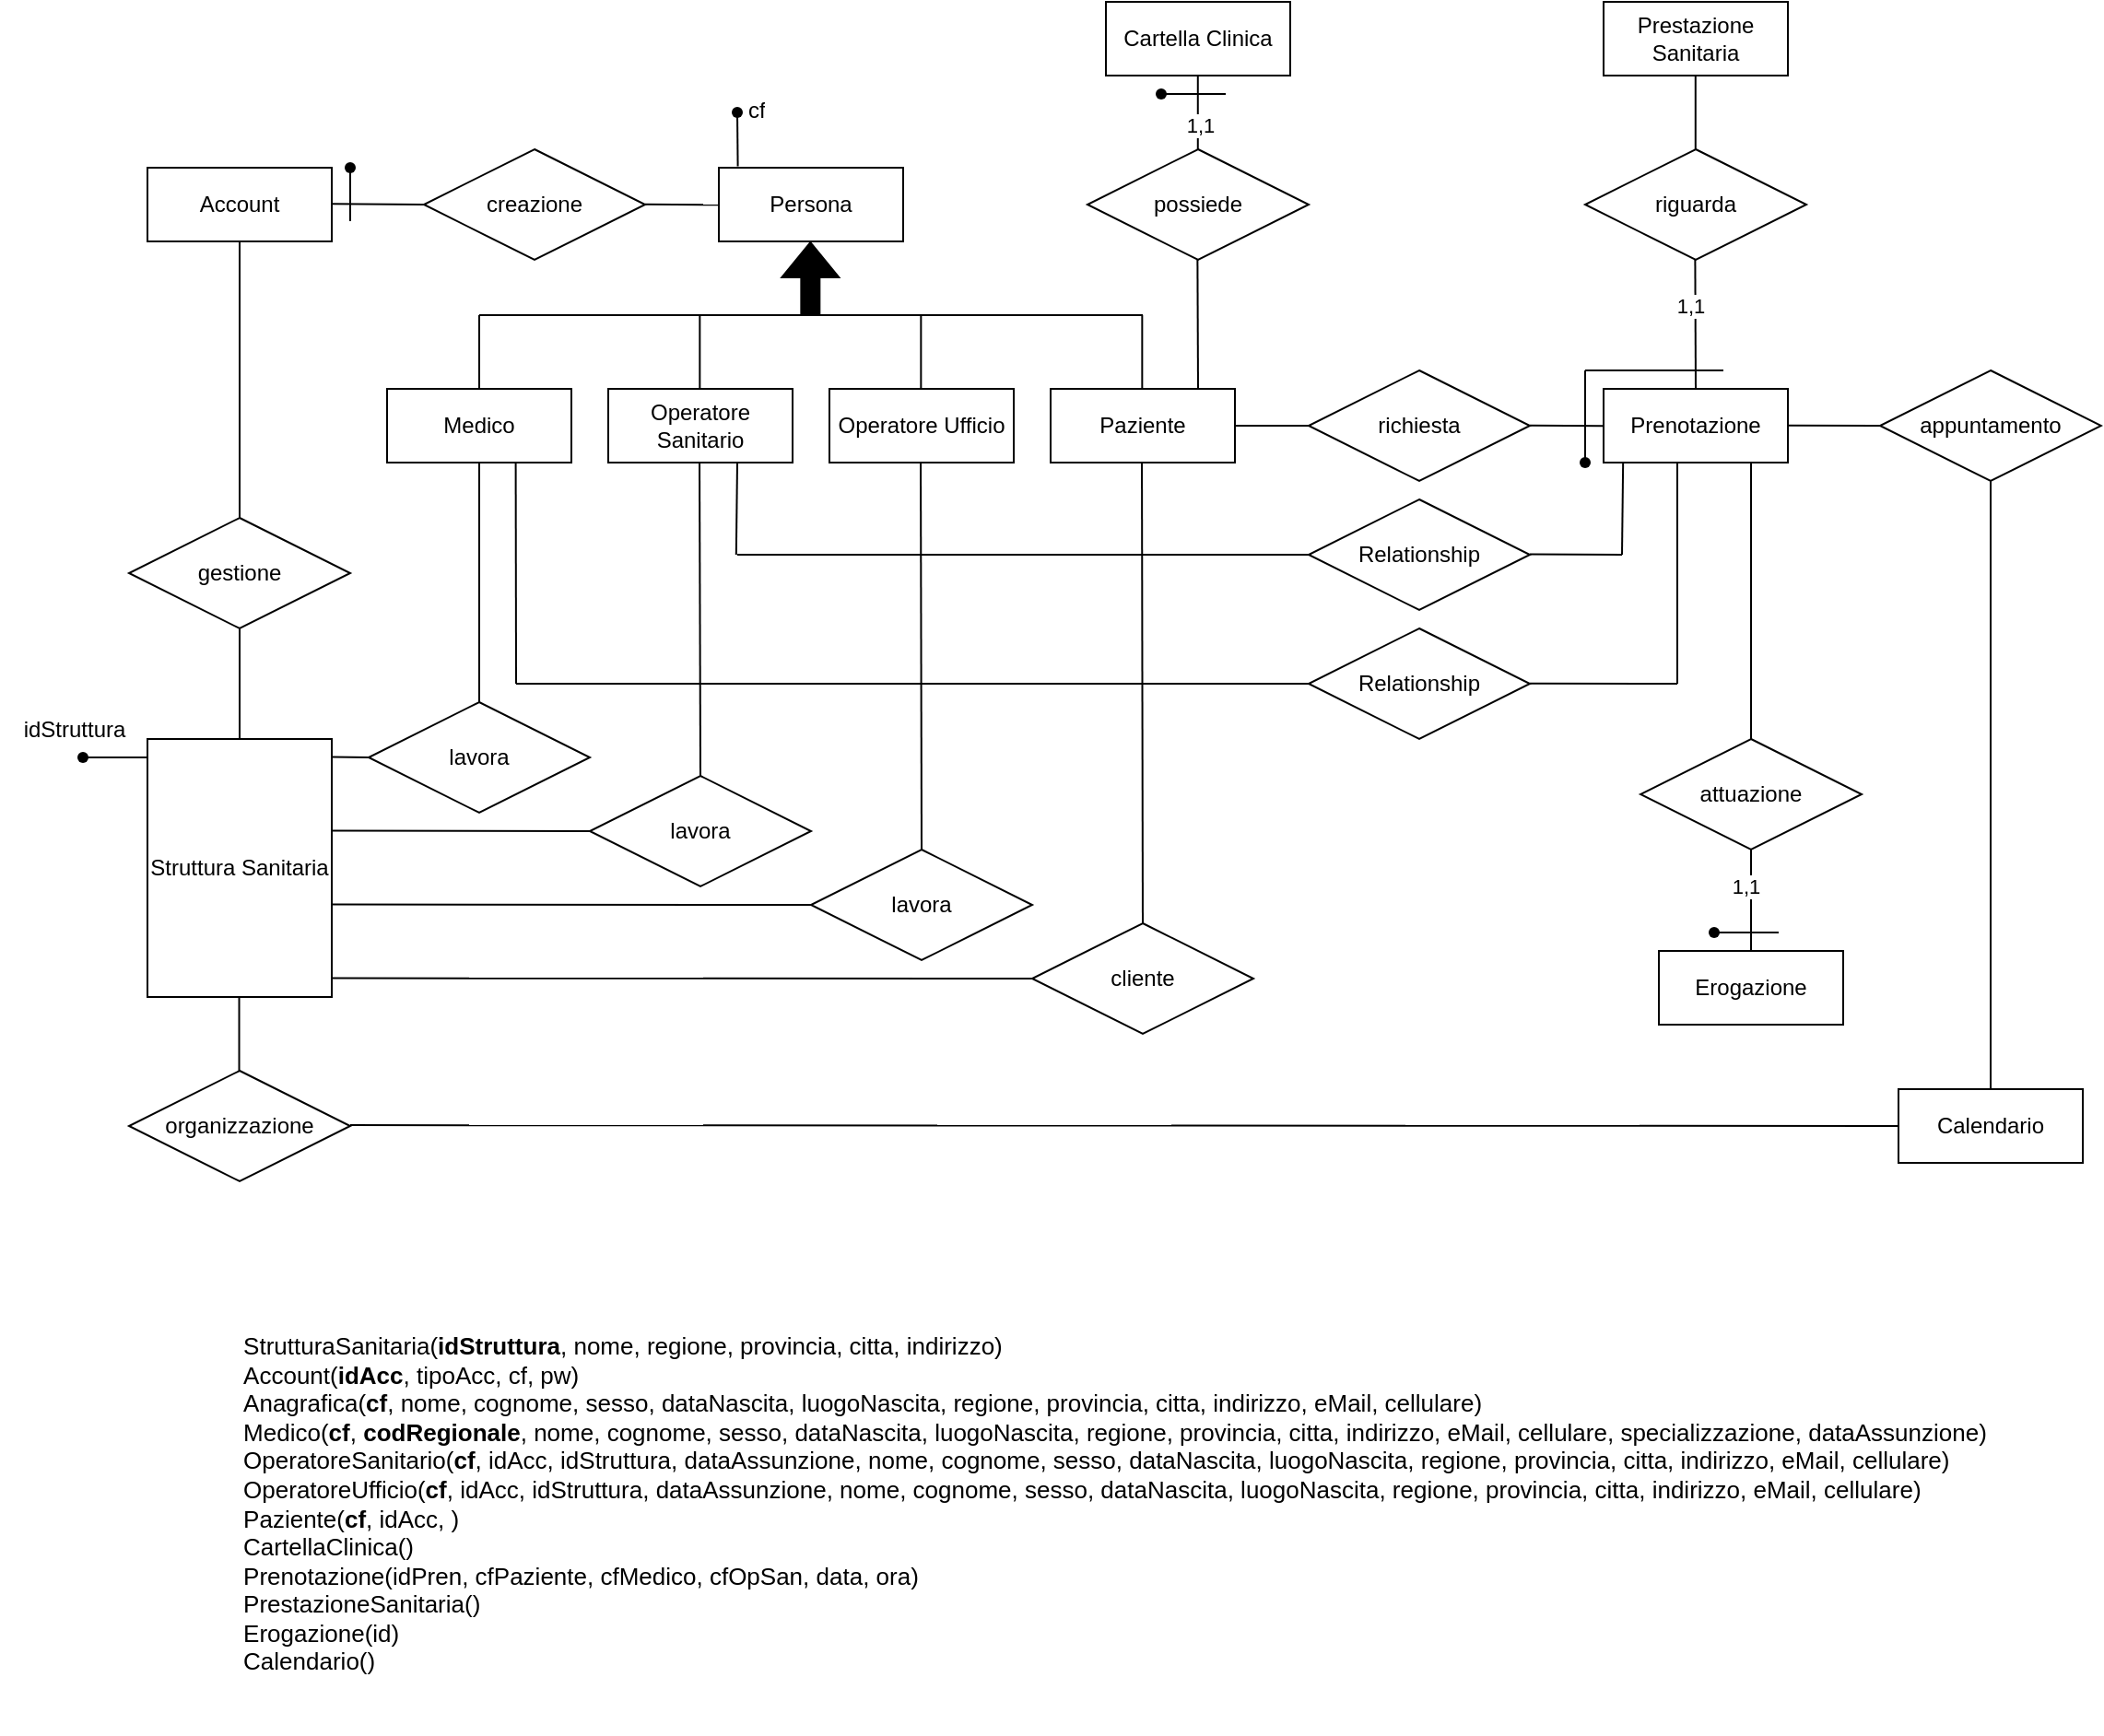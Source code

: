 <mxfile version="22.0.0" type="device">
  <diagram id="R2lEEEUBdFMjLlhIrx00" name="Page-1">
    <mxGraphModel dx="875" dy="445" grid="1" gridSize="10" guides="1" tooltips="1" connect="1" arrows="1" fold="1" page="1" pageScale="1" pageWidth="850" pageHeight="1100" math="0" shadow="0" extFonts="Permanent Marker^https://fonts.googleapis.com/css?family=Permanent+Marker">
      <root>
        <mxCell id="0" />
        <mxCell id="1" parent="0" />
        <mxCell id="VxLDADzt-tBxQ2s8zmCv-1" value="Persona" style="whiteSpace=wrap;html=1;align=center;" parent="1" vertex="1">
          <mxGeometry x="690" y="140" width="100" height="40" as="geometry" />
        </mxCell>
        <mxCell id="VxLDADzt-tBxQ2s8zmCv-2" value="" style="shape=flexArrow;endArrow=classic;html=1;rounded=0;fillColor=#000000;" parent="1" edge="1">
          <mxGeometry width="50" height="50" relative="1" as="geometry">
            <mxPoint x="739.67" y="220" as="sourcePoint" />
            <mxPoint x="739.67" y="180" as="targetPoint" />
          </mxGeometry>
        </mxCell>
        <mxCell id="VxLDADzt-tBxQ2s8zmCv-3" value="" style="endArrow=none;html=1;rounded=0;" parent="1" edge="1">
          <mxGeometry relative="1" as="geometry">
            <mxPoint x="560" y="220" as="sourcePoint" />
            <mxPoint x="920" y="220" as="targetPoint" />
          </mxGeometry>
        </mxCell>
        <mxCell id="VxLDADzt-tBxQ2s8zmCv-4" value="Medico" style="whiteSpace=wrap;html=1;align=center;" parent="1" vertex="1">
          <mxGeometry x="510" y="260" width="100" height="40" as="geometry" />
        </mxCell>
        <mxCell id="VxLDADzt-tBxQ2s8zmCv-5" value="Operatore&lt;br&gt;Sanitario" style="whiteSpace=wrap;html=1;align=center;" parent="1" vertex="1">
          <mxGeometry x="630" y="260" width="100" height="40" as="geometry" />
        </mxCell>
        <mxCell id="VxLDADzt-tBxQ2s8zmCv-6" value="Operatore Ufficio" style="whiteSpace=wrap;html=1;align=center;" parent="1" vertex="1">
          <mxGeometry x="750" y="260" width="100" height="40" as="geometry" />
        </mxCell>
        <mxCell id="VxLDADzt-tBxQ2s8zmCv-7" value="Paziente" style="whiteSpace=wrap;html=1;align=center;" parent="1" vertex="1">
          <mxGeometry x="870" y="260" width="100" height="40" as="geometry" />
        </mxCell>
        <mxCell id="VxLDADzt-tBxQ2s8zmCv-8" value="" style="endArrow=none;html=1;rounded=0;exitX=0.5;exitY=0;exitDx=0;exitDy=0;" parent="1" source="VxLDADzt-tBxQ2s8zmCv-4" edge="1">
          <mxGeometry relative="1" as="geometry">
            <mxPoint x="560" y="250" as="sourcePoint" />
            <mxPoint x="560" y="220" as="targetPoint" />
          </mxGeometry>
        </mxCell>
        <mxCell id="VxLDADzt-tBxQ2s8zmCv-9" value="" style="endArrow=none;html=1;rounded=0;exitX=0.5;exitY=0;exitDx=0;exitDy=0;" parent="1" edge="1">
          <mxGeometry relative="1" as="geometry">
            <mxPoint x="679.67" y="260" as="sourcePoint" />
            <mxPoint x="679.67" y="220" as="targetPoint" />
          </mxGeometry>
        </mxCell>
        <mxCell id="VxLDADzt-tBxQ2s8zmCv-10" value="" style="endArrow=none;html=1;rounded=0;exitX=0.5;exitY=0;exitDx=0;exitDy=0;" parent="1" edge="1">
          <mxGeometry relative="1" as="geometry">
            <mxPoint x="799.67" y="260" as="sourcePoint" />
            <mxPoint x="799.67" y="220" as="targetPoint" />
          </mxGeometry>
        </mxCell>
        <mxCell id="VxLDADzt-tBxQ2s8zmCv-11" value="" style="endArrow=none;html=1;rounded=0;exitX=0.5;exitY=0;exitDx=0;exitDy=0;" parent="1" edge="1">
          <mxGeometry relative="1" as="geometry">
            <mxPoint x="919.67" y="260" as="sourcePoint" />
            <mxPoint x="919.67" y="220" as="targetPoint" />
          </mxGeometry>
        </mxCell>
        <mxCell id="VxLDADzt-tBxQ2s8zmCv-12" value="Account" style="whiteSpace=wrap;html=1;align=center;" parent="1" vertex="1">
          <mxGeometry x="380" y="140" width="100" height="40" as="geometry" />
        </mxCell>
        <mxCell id="VxLDADzt-tBxQ2s8zmCv-13" value="creazione" style="shape=rhombus;perimeter=rhombusPerimeter;whiteSpace=wrap;html=1;align=center;" parent="1" vertex="1">
          <mxGeometry x="530" y="130" width="120" height="60" as="geometry" />
        </mxCell>
        <mxCell id="VxLDADzt-tBxQ2s8zmCv-14" value="Struttura Sanitaria" style="whiteSpace=wrap;html=1;align=center;" parent="1" vertex="1">
          <mxGeometry x="380" y="450" width="100" height="140" as="geometry" />
        </mxCell>
        <mxCell id="VxLDADzt-tBxQ2s8zmCv-15" value="gestione" style="shape=rhombus;perimeter=rhombusPerimeter;whiteSpace=wrap;html=1;align=center;" parent="1" vertex="1">
          <mxGeometry x="370" y="330" width="120" height="60" as="geometry" />
        </mxCell>
        <mxCell id="VxLDADzt-tBxQ2s8zmCv-16" value="" style="endArrow=none;html=1;rounded=0;entryX=0;entryY=0.5;entryDx=0;entryDy=0;" parent="1" target="VxLDADzt-tBxQ2s8zmCv-13" edge="1">
          <mxGeometry relative="1" as="geometry">
            <mxPoint x="480" y="159.67" as="sourcePoint" />
            <mxPoint x="520" y="160" as="targetPoint" />
          </mxGeometry>
        </mxCell>
        <mxCell id="VxLDADzt-tBxQ2s8zmCv-17" value="" style="endArrow=none;html=1;rounded=0;entryX=0;entryY=0.5;entryDx=0;entryDy=0;" parent="1" edge="1">
          <mxGeometry relative="1" as="geometry">
            <mxPoint x="650" y="159.84" as="sourcePoint" />
            <mxPoint x="690" y="160.17" as="targetPoint" />
            <Array as="points" />
          </mxGeometry>
        </mxCell>
        <mxCell id="VxLDADzt-tBxQ2s8zmCv-18" value="" style="endArrow=none;html=1;rounded=0;exitX=0.5;exitY=1;exitDx=0;exitDy=0;entryX=0.5;entryY=0;entryDx=0;entryDy=0;" parent="1" source="VxLDADzt-tBxQ2s8zmCv-12" target="VxLDADzt-tBxQ2s8zmCv-15" edge="1">
          <mxGeometry relative="1" as="geometry">
            <mxPoint x="520" y="320" as="sourcePoint" />
            <mxPoint x="680" y="320" as="targetPoint" />
          </mxGeometry>
        </mxCell>
        <mxCell id="VxLDADzt-tBxQ2s8zmCv-23" value="" style="endArrow=none;html=1;rounded=0;exitX=0.5;exitY=1;exitDx=0;exitDy=0;entryX=0.5;entryY=0;entryDx=0;entryDy=0;" parent="1" source="VxLDADzt-tBxQ2s8zmCv-15" target="VxLDADzt-tBxQ2s8zmCv-14" edge="1">
          <mxGeometry relative="1" as="geometry">
            <mxPoint x="480" y="380" as="sourcePoint" />
            <mxPoint x="640" y="380" as="targetPoint" />
          </mxGeometry>
        </mxCell>
        <mxCell id="VxLDADzt-tBxQ2s8zmCv-24" value="lavora" style="shape=rhombus;perimeter=rhombusPerimeter;whiteSpace=wrap;html=1;align=center;" parent="1" vertex="1">
          <mxGeometry x="500" y="430" width="120" height="60" as="geometry" />
        </mxCell>
        <mxCell id="VxLDADzt-tBxQ2s8zmCv-25" value="lavora" style="shape=rhombus;perimeter=rhombusPerimeter;whiteSpace=wrap;html=1;align=center;" parent="1" vertex="1">
          <mxGeometry x="620" y="470" width="120" height="60" as="geometry" />
        </mxCell>
        <mxCell id="VxLDADzt-tBxQ2s8zmCv-26" value="lavora" style="shape=rhombus;perimeter=rhombusPerimeter;whiteSpace=wrap;html=1;align=center;" parent="1" vertex="1">
          <mxGeometry x="740" y="510" width="120" height="60" as="geometry" />
        </mxCell>
        <mxCell id="VxLDADzt-tBxQ2s8zmCv-27" value="cliente" style="shape=rhombus;perimeter=rhombusPerimeter;whiteSpace=wrap;html=1;align=center;" parent="1" vertex="1">
          <mxGeometry x="860" y="550" width="120" height="60" as="geometry" />
        </mxCell>
        <mxCell id="VxLDADzt-tBxQ2s8zmCv-28" value="" style="endArrow=none;html=1;rounded=0;" parent="1" edge="1">
          <mxGeometry relative="1" as="geometry">
            <mxPoint x="480" y="499.8" as="sourcePoint" />
            <mxPoint x="620" y="500" as="targetPoint" />
          </mxGeometry>
        </mxCell>
        <mxCell id="VxLDADzt-tBxQ2s8zmCv-30" value="" style="endArrow=none;html=1;rounded=0;entryX=0;entryY=0.5;entryDx=0;entryDy=0;" parent="1" target="VxLDADzt-tBxQ2s8zmCv-26" edge="1">
          <mxGeometry relative="1" as="geometry">
            <mxPoint x="480" y="539.8" as="sourcePoint" />
            <mxPoint x="640" y="539.8" as="targetPoint" />
          </mxGeometry>
        </mxCell>
        <mxCell id="VxLDADzt-tBxQ2s8zmCv-32" value="" style="endArrow=none;html=1;rounded=0;" parent="1" edge="1">
          <mxGeometry relative="1" as="geometry">
            <mxPoint x="480" y="459.8" as="sourcePoint" />
            <mxPoint x="500" y="460" as="targetPoint" />
          </mxGeometry>
        </mxCell>
        <mxCell id="VxLDADzt-tBxQ2s8zmCv-33" value="" style="endArrow=none;html=1;rounded=0;entryX=0;entryY=0.5;entryDx=0;entryDy=0;" parent="1" target="VxLDADzt-tBxQ2s8zmCv-27" edge="1">
          <mxGeometry relative="1" as="geometry">
            <mxPoint x="480" y="579.8" as="sourcePoint" />
            <mxPoint x="640" y="579.8" as="targetPoint" />
          </mxGeometry>
        </mxCell>
        <mxCell id="VxLDADzt-tBxQ2s8zmCv-34" value="" style="endArrow=none;html=1;rounded=0;entryX=0.5;entryY=1;entryDx=0;entryDy=0;exitX=0.5;exitY=0;exitDx=0;exitDy=0;" parent="1" source="VxLDADzt-tBxQ2s8zmCv-24" target="VxLDADzt-tBxQ2s8zmCv-4" edge="1">
          <mxGeometry relative="1" as="geometry">
            <mxPoint x="430" y="450" as="sourcePoint" />
            <mxPoint x="590" y="450" as="targetPoint" />
          </mxGeometry>
        </mxCell>
        <mxCell id="VxLDADzt-tBxQ2s8zmCv-35" value="" style="endArrow=none;html=1;rounded=0;entryX=0.5;entryY=1;entryDx=0;entryDy=0;exitX=0.5;exitY=0;exitDx=0;exitDy=0;" parent="1" source="VxLDADzt-tBxQ2s8zmCv-25" edge="1">
          <mxGeometry relative="1" as="geometry">
            <mxPoint x="679.52" y="430" as="sourcePoint" />
            <mxPoint x="679.52" y="300" as="targetPoint" />
          </mxGeometry>
        </mxCell>
        <mxCell id="VxLDADzt-tBxQ2s8zmCv-36" value="" style="endArrow=none;html=1;rounded=0;entryX=0.5;entryY=1;entryDx=0;entryDy=0;exitX=0.5;exitY=0;exitDx=0;exitDy=0;" parent="1" source="VxLDADzt-tBxQ2s8zmCv-26" edge="1">
          <mxGeometry relative="1" as="geometry">
            <mxPoint x="799.52" y="430" as="sourcePoint" />
            <mxPoint x="799.52" y="300" as="targetPoint" />
          </mxGeometry>
        </mxCell>
        <mxCell id="VxLDADzt-tBxQ2s8zmCv-37" value="" style="endArrow=none;html=1;rounded=0;entryX=0.5;entryY=1;entryDx=0;entryDy=0;exitX=0.5;exitY=0;exitDx=0;exitDy=0;" parent="1" source="VxLDADzt-tBxQ2s8zmCv-27" edge="1">
          <mxGeometry relative="1" as="geometry">
            <mxPoint x="919.52" y="430" as="sourcePoint" />
            <mxPoint x="919.52" y="300" as="targetPoint" />
          </mxGeometry>
        </mxCell>
        <mxCell id="VxLDADzt-tBxQ2s8zmCv-38" value="possiede" style="shape=rhombus;perimeter=rhombusPerimeter;whiteSpace=wrap;html=1;align=center;" parent="1" vertex="1">
          <mxGeometry x="890" y="130" width="120" height="60" as="geometry" />
        </mxCell>
        <mxCell id="VxLDADzt-tBxQ2s8zmCv-39" value="Cartella Clinica" style="whiteSpace=wrap;html=1;align=center;" parent="1" vertex="1">
          <mxGeometry x="900" y="50" width="100" height="40" as="geometry" />
        </mxCell>
        <mxCell id="VxLDADzt-tBxQ2s8zmCv-40" value="" style="endArrow=none;html=1;rounded=0;" parent="1" edge="1">
          <mxGeometry relative="1" as="geometry">
            <mxPoint x="950" y="260" as="sourcePoint" />
            <mxPoint x="949.69" y="190" as="targetPoint" />
          </mxGeometry>
        </mxCell>
        <mxCell id="VxLDADzt-tBxQ2s8zmCv-41" value="" style="endArrow=none;html=1;rounded=0;exitX=0.5;exitY=0;exitDx=0;exitDy=0;" parent="1" edge="1">
          <mxGeometry relative="1" as="geometry">
            <mxPoint x="949.89" y="130" as="sourcePoint" />
            <mxPoint x="949.89" y="90" as="targetPoint" />
          </mxGeometry>
        </mxCell>
        <mxCell id="VxLDADzt-tBxQ2s8zmCv-61" value="1,1" style="edgeLabel;html=1;align=center;verticalAlign=middle;resizable=0;points=[];" parent="VxLDADzt-tBxQ2s8zmCv-41" vertex="1" connectable="0">
          <mxGeometry x="-0.356" y="-1" relative="1" as="geometry">
            <mxPoint as="offset" />
          </mxGeometry>
        </mxCell>
        <mxCell id="VxLDADzt-tBxQ2s8zmCv-42" value="" style="shape=waypoint;sketch=0;fillStyle=solid;size=6;pointerEvents=1;points=[];fillColor=none;resizable=0;rotatable=0;perimeter=centerPerimeter;snapToPoint=1;" parent="1" vertex="1">
          <mxGeometry x="690" y="100" width="20" height="20" as="geometry" />
        </mxCell>
        <mxCell id="VxLDADzt-tBxQ2s8zmCv-43" value="" style="endArrow=none;html=1;rounded=0;exitX=0.103;exitY=-0.02;exitDx=0;exitDy=0;exitPerimeter=0;" parent="1" source="VxLDADzt-tBxQ2s8zmCv-1" edge="1">
          <mxGeometry relative="1" as="geometry">
            <mxPoint x="640" y="110" as="sourcePoint" />
            <mxPoint x="700" y="110" as="targetPoint" />
          </mxGeometry>
        </mxCell>
        <mxCell id="VxLDADzt-tBxQ2s8zmCv-44" value="cf" style="text;strokeColor=none;fillColor=none;spacingLeft=4;spacingRight=4;overflow=hidden;rotatable=0;points=[[0,0.5],[1,0.5]];portConstraint=eastwest;fontSize=12;whiteSpace=wrap;html=1;" parent="1" vertex="1">
          <mxGeometry x="700" y="95" width="40" height="30" as="geometry" />
        </mxCell>
        <mxCell id="VxLDADzt-tBxQ2s8zmCv-45" value="" style="shape=waypoint;sketch=0;fillStyle=solid;size=6;pointerEvents=1;points=[];fillColor=none;resizable=0;rotatable=0;perimeter=centerPerimeter;snapToPoint=1;" parent="1" vertex="1">
          <mxGeometry x="920" y="90" width="20" height="20" as="geometry" />
        </mxCell>
        <mxCell id="VxLDADzt-tBxQ2s8zmCv-46" value="" style="endArrow=none;html=1;rounded=0;" parent="1" target="VxLDADzt-tBxQ2s8zmCv-45" edge="1">
          <mxGeometry relative="1" as="geometry">
            <mxPoint x="965" y="100" as="sourcePoint" />
            <mxPoint x="935" y="100" as="targetPoint" />
          </mxGeometry>
        </mxCell>
        <mxCell id="VxLDADzt-tBxQ2s8zmCv-48" value="Erogazione" style="whiteSpace=wrap;html=1;align=center;" parent="1" vertex="1">
          <mxGeometry x="1200" y="565" width="100" height="40" as="geometry" />
        </mxCell>
        <mxCell id="VxLDADzt-tBxQ2s8zmCv-49" value="Prenotazione" style="whiteSpace=wrap;html=1;align=center;" parent="1" vertex="1">
          <mxGeometry x="1170" y="260" width="100" height="40" as="geometry" />
        </mxCell>
        <mxCell id="VxLDADzt-tBxQ2s8zmCv-50" value="richiesta" style="shape=rhombus;perimeter=rhombusPerimeter;whiteSpace=wrap;html=1;align=center;" parent="1" vertex="1">
          <mxGeometry x="1010" y="250" width="120" height="60" as="geometry" />
        </mxCell>
        <mxCell id="VxLDADzt-tBxQ2s8zmCv-51" value="" style="endArrow=none;html=1;rounded=0;entryX=0;entryY=0.5;entryDx=0;entryDy=0;" parent="1" target="VxLDADzt-tBxQ2s8zmCv-50" edge="1">
          <mxGeometry relative="1" as="geometry">
            <mxPoint x="970" y="280" as="sourcePoint" />
            <mxPoint x="1000" y="280" as="targetPoint" />
          </mxGeometry>
        </mxCell>
        <mxCell id="VxLDADzt-tBxQ2s8zmCv-52" value="" style="endArrow=none;html=1;rounded=0;entryX=0;entryY=0.5;entryDx=0;entryDy=0;" parent="1" edge="1">
          <mxGeometry relative="1" as="geometry">
            <mxPoint x="1130" y="279.84" as="sourcePoint" />
            <mxPoint x="1170" y="280.17" as="targetPoint" />
            <Array as="points" />
          </mxGeometry>
        </mxCell>
        <mxCell id="VxLDADzt-tBxQ2s8zmCv-54" value="riguarda" style="shape=rhombus;perimeter=rhombusPerimeter;whiteSpace=wrap;html=1;align=center;" parent="1" vertex="1">
          <mxGeometry x="1160" y="130" width="120" height="60" as="geometry" />
        </mxCell>
        <mxCell id="VxLDADzt-tBxQ2s8zmCv-55" value="Prestazione Sanitaria" style="whiteSpace=wrap;html=1;align=center;" parent="1" vertex="1">
          <mxGeometry x="1170" y="50" width="100" height="40" as="geometry" />
        </mxCell>
        <mxCell id="VxLDADzt-tBxQ2s8zmCv-56" value="" style="endArrow=none;html=1;rounded=0;" parent="1" edge="1">
          <mxGeometry relative="1" as="geometry">
            <mxPoint x="1220" y="260" as="sourcePoint" />
            <mxPoint x="1219.69" y="190" as="targetPoint" />
          </mxGeometry>
        </mxCell>
        <mxCell id="VxLDADzt-tBxQ2s8zmCv-62" value="1,1" style="edgeLabel;html=1;align=center;verticalAlign=middle;resizable=0;points=[];" parent="VxLDADzt-tBxQ2s8zmCv-56" vertex="1" connectable="0">
          <mxGeometry x="0.294" y="3" relative="1" as="geometry">
            <mxPoint as="offset" />
          </mxGeometry>
        </mxCell>
        <mxCell id="VxLDADzt-tBxQ2s8zmCv-57" value="" style="endArrow=none;html=1;rounded=0;exitX=0.5;exitY=0;exitDx=0;exitDy=0;" parent="1" edge="1">
          <mxGeometry relative="1" as="geometry">
            <mxPoint x="1219.89" y="130" as="sourcePoint" />
            <mxPoint x="1219.89" y="90" as="targetPoint" />
          </mxGeometry>
        </mxCell>
        <mxCell id="VxLDADzt-tBxQ2s8zmCv-59" value="" style="endArrow=none;html=1;rounded=0;" parent="1" edge="1">
          <mxGeometry relative="1" as="geometry">
            <mxPoint x="1235" y="250" as="sourcePoint" />
            <mxPoint x="1160" y="250" as="targetPoint" />
          </mxGeometry>
        </mxCell>
        <mxCell id="VxLDADzt-tBxQ2s8zmCv-63" value="Relationship" style="shape=rhombus;perimeter=rhombusPerimeter;whiteSpace=wrap;html=1;align=center;" parent="1" vertex="1">
          <mxGeometry x="1010" y="390" width="120" height="60" as="geometry" />
        </mxCell>
        <mxCell id="VxLDADzt-tBxQ2s8zmCv-64" value="" style="endArrow=none;html=1;rounded=0;entryX=0;entryY=0.5;entryDx=0;entryDy=0;" parent="1" target="VxLDADzt-tBxQ2s8zmCv-63" edge="1">
          <mxGeometry relative="1" as="geometry">
            <mxPoint x="580" y="420" as="sourcePoint" />
            <mxPoint x="1000" y="420" as="targetPoint" />
          </mxGeometry>
        </mxCell>
        <mxCell id="VxLDADzt-tBxQ2s8zmCv-65" value="" style="endArrow=none;html=1;rounded=0;" parent="1" edge="1">
          <mxGeometry relative="1" as="geometry">
            <mxPoint x="1130" y="419.84" as="sourcePoint" />
            <mxPoint x="1210" y="420" as="targetPoint" />
            <Array as="points" />
          </mxGeometry>
        </mxCell>
        <mxCell id="VxLDADzt-tBxQ2s8zmCv-66" value="" style="endArrow=none;html=1;rounded=0;entryX=0.698;entryY=1.004;entryDx=0;entryDy=0;entryPerimeter=0;" parent="1" target="VxLDADzt-tBxQ2s8zmCv-4" edge="1">
          <mxGeometry relative="1" as="geometry">
            <mxPoint x="580" y="420" as="sourcePoint" />
            <mxPoint x="770" y="260" as="targetPoint" />
          </mxGeometry>
        </mxCell>
        <mxCell id="VxLDADzt-tBxQ2s8zmCv-67" value="" style="endArrow=none;html=1;rounded=0;entryX=0.698;entryY=1.004;entryDx=0;entryDy=0;entryPerimeter=0;" parent="1" edge="1">
          <mxGeometry relative="1" as="geometry">
            <mxPoint x="1210" y="420" as="sourcePoint" />
            <mxPoint x="1210" y="300" as="targetPoint" />
          </mxGeometry>
        </mxCell>
        <mxCell id="VxLDADzt-tBxQ2s8zmCv-68" value="attuazione" style="shape=rhombus;perimeter=rhombusPerimeter;whiteSpace=wrap;html=1;align=center;" parent="1" vertex="1">
          <mxGeometry x="1190" y="450" width="120" height="60" as="geometry" />
        </mxCell>
        <mxCell id="VxLDADzt-tBxQ2s8zmCv-69" value="" style="endArrow=none;html=1;rounded=0;" parent="1" edge="1">
          <mxGeometry relative="1" as="geometry">
            <mxPoint x="1250" y="565" as="sourcePoint" />
            <mxPoint x="1250" y="510" as="targetPoint" />
          </mxGeometry>
        </mxCell>
        <mxCell id="VxLDADzt-tBxQ2s8zmCv-70" value="1,1" style="edgeLabel;html=1;align=center;verticalAlign=middle;resizable=0;points=[];" parent="VxLDADzt-tBxQ2s8zmCv-69" vertex="1" connectable="0">
          <mxGeometry x="0.294" y="3" relative="1" as="geometry">
            <mxPoint as="offset" />
          </mxGeometry>
        </mxCell>
        <mxCell id="VxLDADzt-tBxQ2s8zmCv-71" value="" style="endArrow=none;html=1;rounded=0;exitX=0.5;exitY=0;exitDx=0;exitDy=0;" parent="1" source="VxLDADzt-tBxQ2s8zmCv-68" edge="1">
          <mxGeometry relative="1" as="geometry">
            <mxPoint x="1249.62" y="420" as="sourcePoint" />
            <mxPoint x="1250" y="300" as="targetPoint" />
          </mxGeometry>
        </mxCell>
        <mxCell id="VxLDADzt-tBxQ2s8zmCv-72" value="" style="shape=waypoint;sketch=0;fillStyle=solid;size=6;pointerEvents=1;points=[];fillColor=none;resizable=0;rotatable=0;perimeter=centerPerimeter;snapToPoint=1;" parent="1" vertex="1">
          <mxGeometry x="1220" y="545" width="20" height="20" as="geometry" />
        </mxCell>
        <mxCell id="VxLDADzt-tBxQ2s8zmCv-73" value="" style="endArrow=none;html=1;rounded=0;" parent="1" target="VxLDADzt-tBxQ2s8zmCv-72" edge="1">
          <mxGeometry relative="1" as="geometry">
            <mxPoint x="1265" y="555" as="sourcePoint" />
            <mxPoint x="1235" y="555" as="targetPoint" />
          </mxGeometry>
        </mxCell>
        <mxCell id="VxLDADzt-tBxQ2s8zmCv-74" value="Calendario" style="whiteSpace=wrap;html=1;align=center;" parent="1" vertex="1">
          <mxGeometry x="1330" y="640" width="100" height="40" as="geometry" />
        </mxCell>
        <mxCell id="VxLDADzt-tBxQ2s8zmCv-75" value="organizzazione" style="shape=rhombus;perimeter=rhombusPerimeter;whiteSpace=wrap;html=1;align=center;" parent="1" vertex="1">
          <mxGeometry x="370" y="630" width="120" height="60" as="geometry" />
        </mxCell>
        <mxCell id="VxLDADzt-tBxQ2s8zmCv-76" value="" style="endArrow=none;html=1;rounded=0;exitX=0.5;exitY=0;exitDx=0;exitDy=0;" parent="1" edge="1">
          <mxGeometry relative="1" as="geometry">
            <mxPoint x="429.76" y="630" as="sourcePoint" />
            <mxPoint x="429.76" y="590" as="targetPoint" />
          </mxGeometry>
        </mxCell>
        <mxCell id="VxLDADzt-tBxQ2s8zmCv-77" value="" style="endArrow=none;html=1;rounded=0;entryX=0;entryY=0.5;entryDx=0;entryDy=0;" parent="1" target="VxLDADzt-tBxQ2s8zmCv-74" edge="1">
          <mxGeometry relative="1" as="geometry">
            <mxPoint x="490" y="659.55" as="sourcePoint" />
            <mxPoint x="1150" y="660" as="targetPoint" />
          </mxGeometry>
        </mxCell>
        <mxCell id="VxLDADzt-tBxQ2s8zmCv-79" value="appuntamento" style="shape=rhombus;perimeter=rhombusPerimeter;whiteSpace=wrap;html=1;align=center;" parent="1" vertex="1">
          <mxGeometry x="1320" y="250" width="120" height="60" as="geometry" />
        </mxCell>
        <mxCell id="VxLDADzt-tBxQ2s8zmCv-80" value="" style="endArrow=none;html=1;rounded=0;entryX=0.5;entryY=1;entryDx=0;entryDy=0;exitX=0.5;exitY=0;exitDx=0;exitDy=0;" parent="1" source="VxLDADzt-tBxQ2s8zmCv-74" target="VxLDADzt-tBxQ2s8zmCv-79" edge="1">
          <mxGeometry relative="1" as="geometry">
            <mxPoint x="1430" y="430" as="sourcePoint" />
            <mxPoint x="1590" y="430" as="targetPoint" />
          </mxGeometry>
        </mxCell>
        <mxCell id="VxLDADzt-tBxQ2s8zmCv-81" value="" style="endArrow=none;html=1;rounded=0;entryX=0;entryY=0.5;entryDx=0;entryDy=0;" parent="1" target="VxLDADzt-tBxQ2s8zmCv-79" edge="1">
          <mxGeometry relative="1" as="geometry">
            <mxPoint x="1270" y="279.83" as="sourcePoint" />
            <mxPoint x="1430" y="279.83" as="targetPoint" />
          </mxGeometry>
        </mxCell>
        <mxCell id="VxLDADzt-tBxQ2s8zmCv-84" value="" style="shape=waypoint;sketch=0;fillStyle=solid;size=6;pointerEvents=1;points=[];fillColor=none;resizable=0;rotatable=0;perimeter=centerPerimeter;snapToPoint=1;" parent="1" vertex="1">
          <mxGeometry x="480" y="130" width="20" height="20" as="geometry" />
        </mxCell>
        <mxCell id="VxLDADzt-tBxQ2s8zmCv-85" value="" style="endArrow=none;html=1;rounded=0;exitX=0.103;exitY=-0.02;exitDx=0;exitDy=0;exitPerimeter=0;" parent="1" edge="1">
          <mxGeometry relative="1" as="geometry">
            <mxPoint x="490" y="169" as="sourcePoint" />
            <mxPoint x="490" y="140" as="targetPoint" />
          </mxGeometry>
        </mxCell>
        <mxCell id="VxLDADzt-tBxQ2s8zmCv-86" value="Relationship" style="shape=rhombus;perimeter=rhombusPerimeter;whiteSpace=wrap;html=1;align=center;" parent="1" vertex="1">
          <mxGeometry x="1010" y="320" width="120" height="60" as="geometry" />
        </mxCell>
        <mxCell id="VxLDADzt-tBxQ2s8zmCv-87" value="" style="endArrow=none;html=1;rounded=0;" parent="1" edge="1">
          <mxGeometry relative="1" as="geometry">
            <mxPoint x="1130" y="349.71" as="sourcePoint" />
            <mxPoint x="1180" y="350" as="targetPoint" />
            <Array as="points" />
          </mxGeometry>
        </mxCell>
        <mxCell id="VxLDADzt-tBxQ2s8zmCv-88" value="" style="endArrow=none;html=1;rounded=0;" parent="1" edge="1">
          <mxGeometry relative="1" as="geometry">
            <mxPoint x="700" y="350" as="sourcePoint" />
            <mxPoint x="1010" y="350" as="targetPoint" />
            <Array as="points" />
          </mxGeometry>
        </mxCell>
        <mxCell id="VxLDADzt-tBxQ2s8zmCv-89" value="" style="endArrow=none;html=1;rounded=0;" parent="1" edge="1">
          <mxGeometry relative="1" as="geometry">
            <mxPoint x="699.41" y="350" as="sourcePoint" />
            <mxPoint x="700" y="300" as="targetPoint" />
          </mxGeometry>
        </mxCell>
        <mxCell id="VxLDADzt-tBxQ2s8zmCv-90" value="" style="endArrow=none;html=1;rounded=0;" parent="1" edge="1">
          <mxGeometry relative="1" as="geometry">
            <mxPoint x="1180" y="350" as="sourcePoint" />
            <mxPoint x="1180.59" y="300" as="targetPoint" />
          </mxGeometry>
        </mxCell>
        <mxCell id="uiw1JU-XaoHuqbAt4Sic-1" value="" style="shape=waypoint;sketch=0;fillStyle=solid;size=6;pointerEvents=1;points=[];fillColor=none;resizable=0;rotatable=0;perimeter=centerPerimeter;snapToPoint=1;" parent="1" vertex="1">
          <mxGeometry x="335" y="450" width="20" height="20" as="geometry" />
        </mxCell>
        <mxCell id="uiw1JU-XaoHuqbAt4Sic-2" value="" style="endArrow=none;html=1;rounded=0;" parent="1" target="uiw1JU-XaoHuqbAt4Sic-1" edge="1">
          <mxGeometry relative="1" as="geometry">
            <mxPoint x="380" y="460" as="sourcePoint" />
            <mxPoint x="350" y="460" as="targetPoint" />
          </mxGeometry>
        </mxCell>
        <mxCell id="uiw1JU-XaoHuqbAt4Sic-3" value="idStruttura" style="text;html=1;align=center;verticalAlign=middle;resizable=0;points=[];autosize=1;strokeColor=none;fillColor=none;" parent="1" vertex="1">
          <mxGeometry x="300" y="430" width="80" height="30" as="geometry" />
        </mxCell>
        <mxCell id="ptyOjPC2TLaYeKYCXXiq-1" value="" style="shape=waypoint;sketch=0;fillStyle=solid;size=6;pointerEvents=1;points=[];fillColor=none;resizable=0;rotatable=0;perimeter=centerPerimeter;snapToPoint=1;" vertex="1" parent="1">
          <mxGeometry x="1150" y="290" width="20" height="20" as="geometry" />
        </mxCell>
        <mxCell id="ptyOjPC2TLaYeKYCXXiq-2" value="" style="endArrow=none;html=1;rounded=0;exitX=0.103;exitY=-0.02;exitDx=0;exitDy=0;exitPerimeter=0;" edge="1" parent="1">
          <mxGeometry relative="1" as="geometry">
            <mxPoint x="1160" y="299" as="sourcePoint" />
            <mxPoint x="1160" y="250" as="targetPoint" />
          </mxGeometry>
        </mxCell>
        <mxCell id="ptyOjPC2TLaYeKYCXXiq-3" value="&lt;div style=&quot;text-align: left; font-size: 13px;&quot;&gt;&lt;span style=&quot;background-color: initial;&quot;&gt;&lt;font style=&quot;font-size: 13px;&quot;&gt;StrutturaSanitaria(&lt;b style=&quot;&quot;&gt;idStruttura&lt;/b&gt;, nome, regione, provincia, citta, indirizzo)&lt;/font&gt;&lt;/span&gt;&lt;/div&gt;&lt;div style=&quot;text-align: left; font-size: 13px;&quot;&gt;&lt;span style=&quot;background-color: initial;&quot;&gt;&lt;font style=&quot;font-size: 13px;&quot;&gt;Account(&lt;b&gt;idAcc&lt;/b&gt;, tipoAcc, cf, pw)&lt;/font&gt;&lt;/span&gt;&lt;/div&gt;&lt;div style=&quot;text-align: left; font-size: 13px;&quot;&gt;&lt;font style=&quot;font-size: 13px;&quot;&gt;&lt;span style=&quot;background-color: initial;&quot;&gt;&lt;font style=&quot;font-size: 13px;&quot;&gt;Anagrafica(&lt;b&gt;cf&lt;/b&gt;, nome, cognome, sesso, dataNascita, luogoNascita, regione, provincia, citta, indirizzo, eMail, cellulare&lt;/font&gt;&lt;/span&gt;&lt;span style=&quot;background-color: initial;&quot;&gt;)&lt;/span&gt;&lt;/font&gt;&lt;/div&gt;&lt;div style=&quot;text-align: left; font-size: 13px;&quot;&gt;&lt;font style=&quot;font-size: 13px;&quot;&gt;&lt;font style=&quot;font-size: 13px;&quot;&gt;Medico(&lt;b&gt;cf&lt;/b&gt;,&amp;nbsp;&lt;b&gt;codRegionale&lt;/b&gt;,&amp;nbsp;&lt;/font&gt;&lt;span style=&quot;background-color: initial;&quot;&gt;nome, cognome, sesso, dataNascita, luogoNascita, regione, provincia, citta, indirizzo, eMail, cellulare,&amp;nbsp;&lt;/span&gt;&lt;span style=&quot;background-color: initial;&quot;&gt;specializzazione, dataAssunzione)&lt;/span&gt;&lt;/font&gt;&lt;/div&gt;&lt;div style=&quot;text-align: left; font-size: 13px;&quot;&gt;&lt;font style=&quot;font-size: 13px;&quot;&gt;&lt;font style=&quot;font-size: 13px;&quot;&gt;OperatoreSanitario(&lt;b&gt;cf&lt;/b&gt;, idAcc,&amp;nbsp;&lt;/font&gt;&lt;span style=&quot;background-color: initial;&quot;&gt;idStruttura&lt;/span&gt;, dataAssunzione,&amp;nbsp;&lt;span style=&quot;background-color: initial;&quot;&gt;nome, cognome, sesso, dataNascita, luogoNascita, regione, provincia, citta, indirizzo, eMail, cellulare&lt;/span&gt;&lt;span style=&quot;background-color: initial;&quot;&gt;)&lt;/span&gt;&lt;/font&gt;&lt;/div&gt;&lt;div style=&quot;text-align: left; font-size: 13px;&quot;&gt;&lt;font style=&quot;font-size: 13px;&quot;&gt;&lt;font style=&quot;font-size: 13px;&quot;&gt;OperatoreUfficio(&lt;b&gt;cf&lt;/b&gt;,&amp;nbsp;&lt;/font&gt;idAcc,&amp;nbsp;&lt;span style=&quot;background-color: initial;&quot;&gt;idStruttura,&amp;nbsp;&lt;/span&gt;&lt;span style=&quot;background-color: initial;&quot;&gt;dataAssunzione,&amp;nbsp;&lt;/span&gt;&lt;span style=&quot;background-color: initial;&quot;&gt;nome, cognome, sesso, dataNascita, luogoNascita, regione, provincia, citta, indirizzo, eMail, cellulare&lt;/span&gt;&lt;span style=&quot;background-color: initial;&quot;&gt;)&lt;/span&gt;&lt;/font&gt;&lt;/div&gt;&lt;div style=&quot;text-align: left; font-size: 13px;&quot;&gt;&lt;font style=&quot;font-size: 13px;&quot;&gt;&lt;font style=&quot;font-size: 13px;&quot;&gt;Paziente(&lt;b&gt;cf&lt;/b&gt;,&amp;nbsp;&lt;/font&gt;&lt;span style=&quot;background-color: initial;&quot;&gt;idAcc,&amp;nbsp;&lt;/span&gt;&lt;span style=&quot;background-color: initial;&quot;&gt;)&lt;/span&gt;&lt;/font&gt;&lt;/div&gt;&lt;div style=&quot;text-align: left; font-size: 13px;&quot;&gt;&lt;span style=&quot;background-color: initial;&quot;&gt;&lt;font style=&quot;font-size: 13px;&quot;&gt;CartellaClinica()&lt;/font&gt;&lt;/span&gt;&lt;/div&gt;&lt;div style=&quot;text-align: left; font-size: 13px;&quot;&gt;&lt;span style=&quot;background-color: initial;&quot;&gt;&lt;font style=&quot;font-size: 13px;&quot;&gt;Prenotazione(idPren, cfPaziente, cfMedico, cfOpSan, data, ora)&lt;/font&gt;&lt;/span&gt;&lt;/div&gt;&lt;div style=&quot;text-align: left; font-size: 13px;&quot;&gt;&lt;span style=&quot;background-color: initial;&quot;&gt;&lt;font style=&quot;font-size: 13px;&quot;&gt;PrestazioneSanitaria()&lt;/font&gt;&lt;/span&gt;&lt;/div&gt;&lt;div style=&quot;text-align: left; font-size: 13px;&quot;&gt;&lt;span style=&quot;background-color: initial;&quot;&gt;&lt;font style=&quot;font-size: 13px;&quot;&gt;Erogazione(id)&lt;/font&gt;&lt;/span&gt;&lt;/div&gt;&lt;div style=&quot;text-align: left; font-size: 13px;&quot;&gt;&lt;span style=&quot;background-color: initial;&quot;&gt;&lt;font style=&quot;font-size: 13px;&quot;&gt;Calendario()&lt;/font&gt;&lt;/span&gt;&lt;/div&gt;" style="text;html=1;strokeColor=none;fillColor=none;align=center;verticalAlign=middle;whiteSpace=wrap;rounded=0;" vertex="1" parent="1">
          <mxGeometry x="370" y="740" width="1070" height="250" as="geometry" />
        </mxCell>
      </root>
    </mxGraphModel>
  </diagram>
</mxfile>
